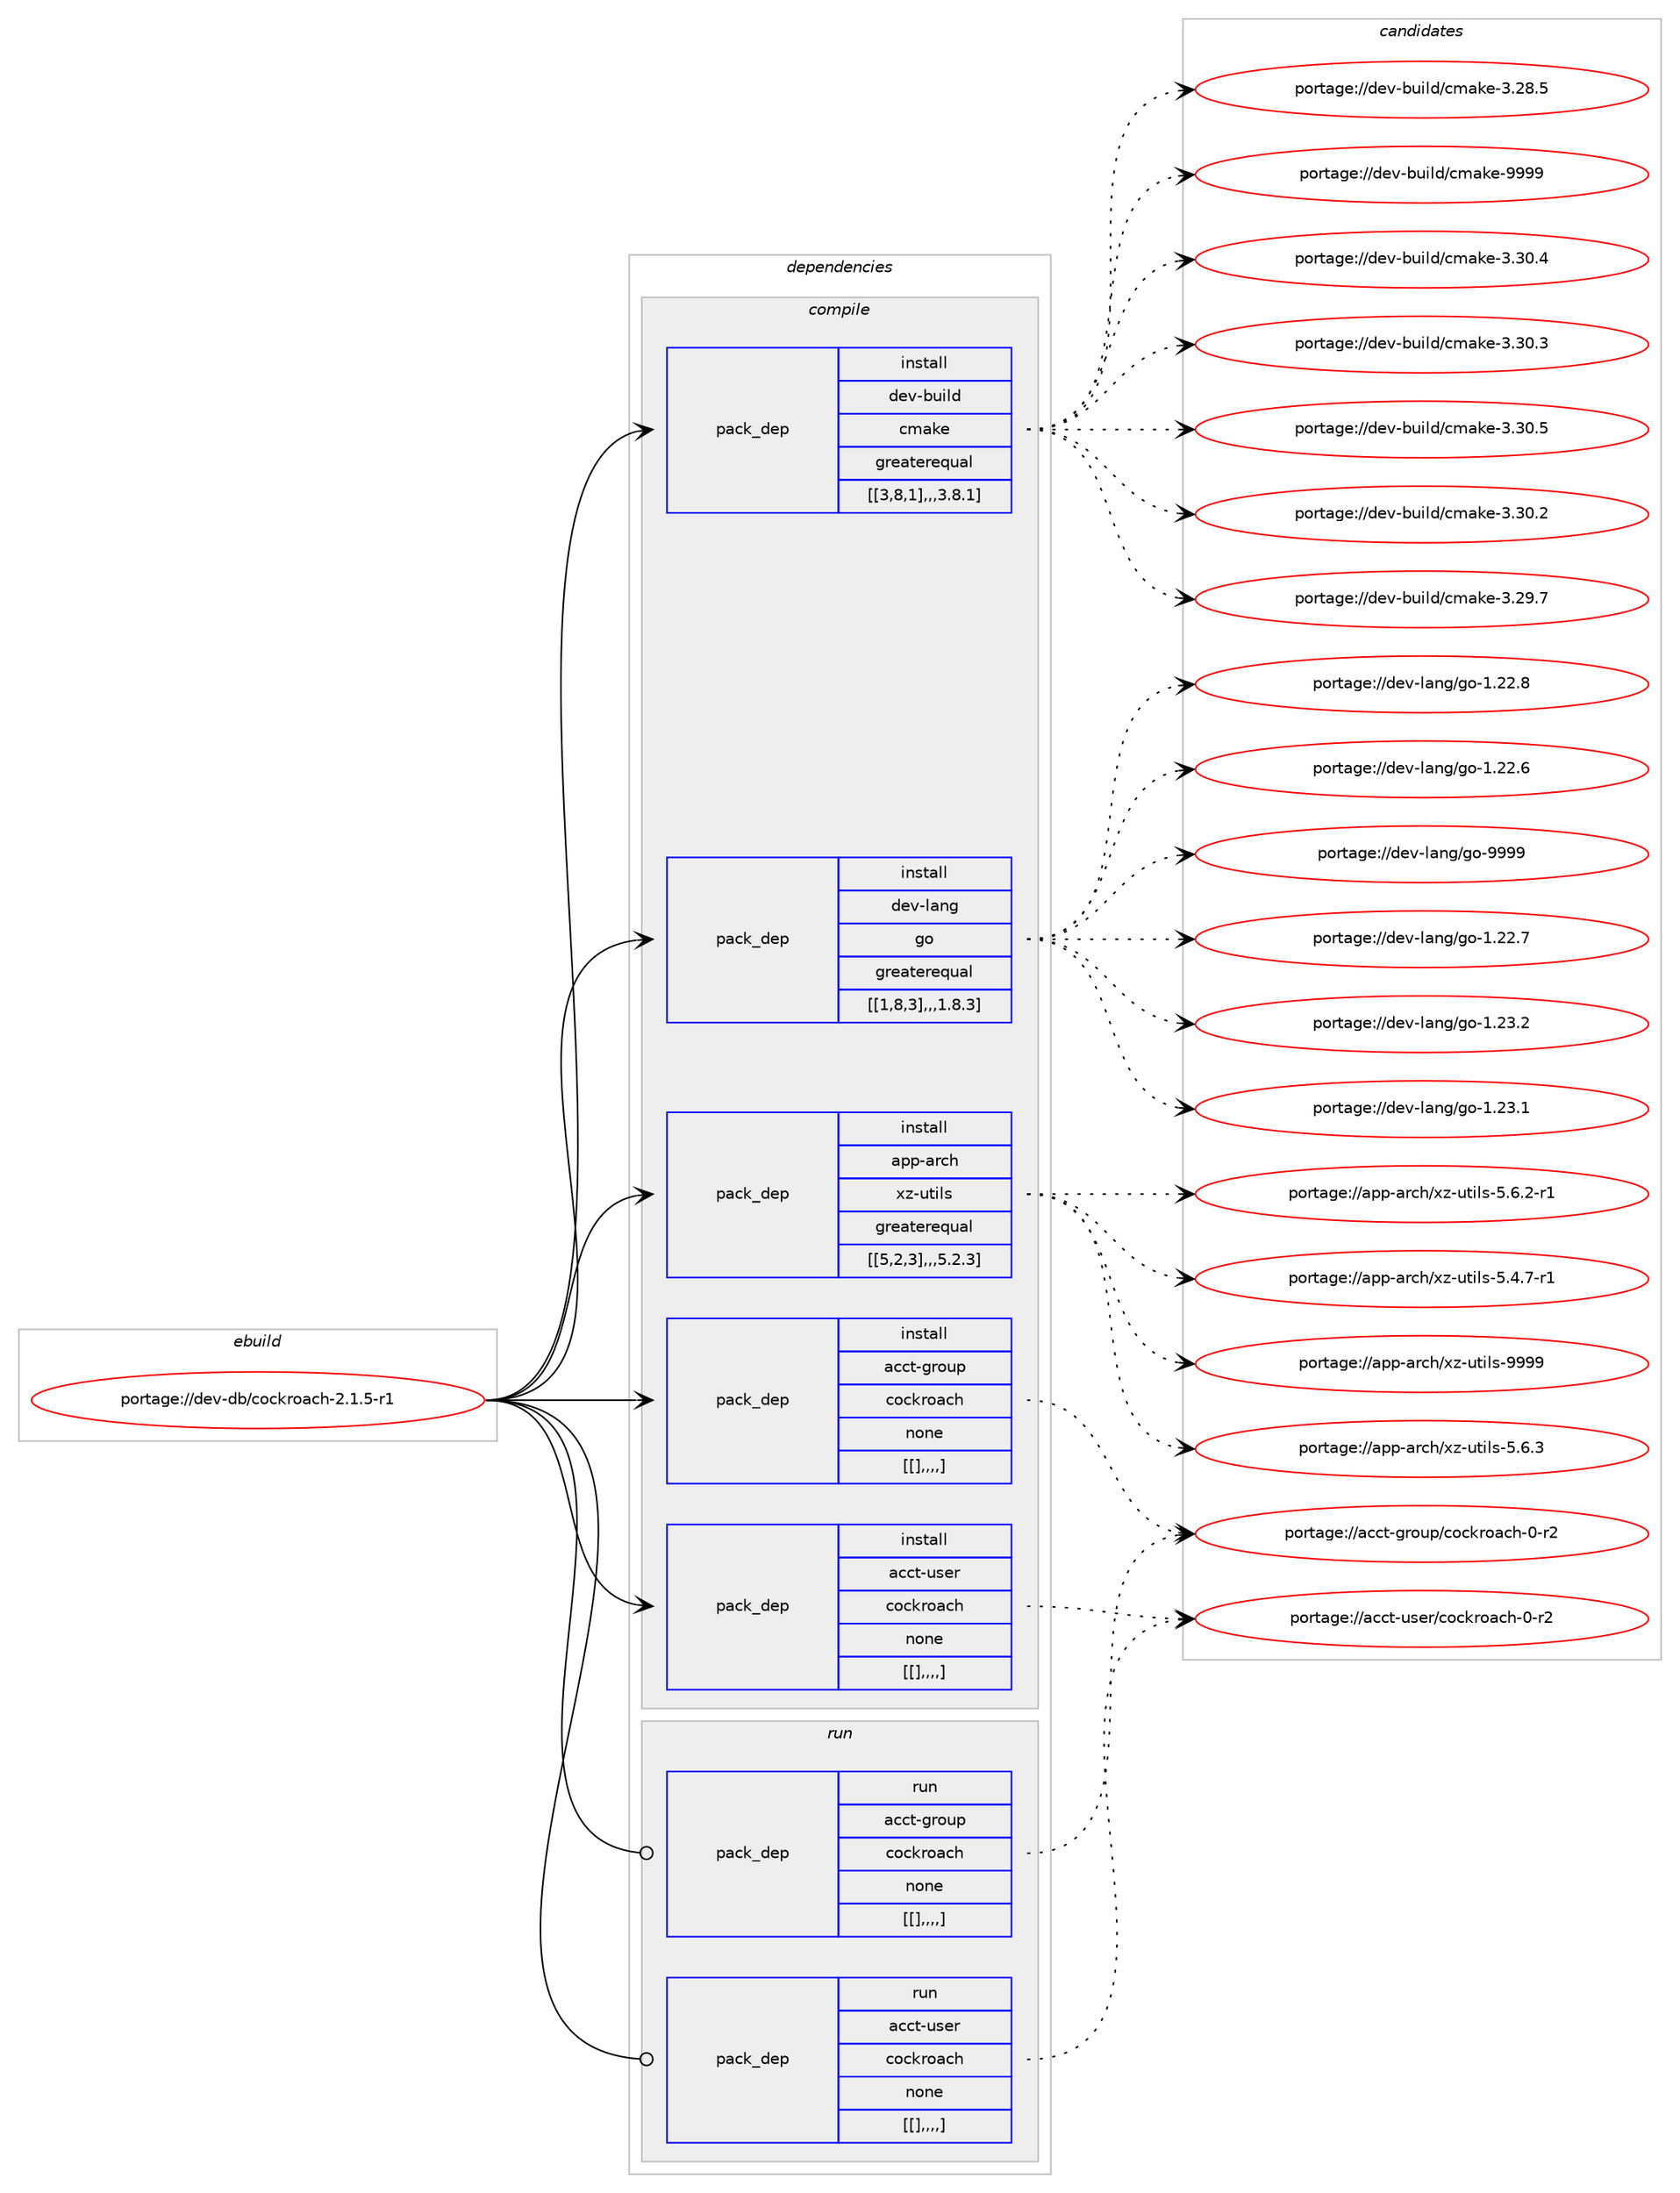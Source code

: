 digraph prolog {

# *************
# Graph options
# *************

newrank=true;
concentrate=true;
compound=true;
graph [rankdir=LR,fontname=Helvetica,fontsize=10,ranksep=1.5];#, ranksep=2.5, nodesep=0.2];
edge  [arrowhead=vee];
node  [fontname=Helvetica,fontsize=10];

# **********
# The ebuild
# **********

subgraph cluster_leftcol {
color=gray;
label=<<i>ebuild</i>>;
id [label="portage://dev-db/cockroach-2.1.5-r1", color=red, width=4, href="../dev-db/cockroach-2.1.5-r1.svg"];
}

# ****************
# The dependencies
# ****************

subgraph cluster_midcol {
color=gray;
label=<<i>dependencies</i>>;
subgraph cluster_compile {
fillcolor="#eeeeee";
style=filled;
label=<<i>compile</i>>;
subgraph pack50085 {
dependency69873 [label=<<TABLE BORDER="0" CELLBORDER="1" CELLSPACING="0" CELLPADDING="4" WIDTH="220"><TR><TD ROWSPAN="6" CELLPADDING="30">pack_dep</TD></TR><TR><TD WIDTH="110">install</TD></TR><TR><TD>acct-group</TD></TR><TR><TD>cockroach</TD></TR><TR><TD>none</TD></TR><TR><TD>[[],,,,]</TD></TR></TABLE>>, shape=none, color=blue];
}
id:e -> dependency69873:w [weight=20,style="solid",arrowhead="vee"];
subgraph pack50089 {
dependency69879 [label=<<TABLE BORDER="0" CELLBORDER="1" CELLSPACING="0" CELLPADDING="4" WIDTH="220"><TR><TD ROWSPAN="6" CELLPADDING="30">pack_dep</TD></TR><TR><TD WIDTH="110">install</TD></TR><TR><TD>acct-user</TD></TR><TR><TD>cockroach</TD></TR><TR><TD>none</TD></TR><TR><TD>[[],,,,]</TD></TR></TABLE>>, shape=none, color=blue];
}
id:e -> dependency69879:w [weight=20,style="solid",arrowhead="vee"];
subgraph pack50098 {
dependency69889 [label=<<TABLE BORDER="0" CELLBORDER="1" CELLSPACING="0" CELLPADDING="4" WIDTH="220"><TR><TD ROWSPAN="6" CELLPADDING="30">pack_dep</TD></TR><TR><TD WIDTH="110">install</TD></TR><TR><TD>app-arch</TD></TR><TR><TD>xz-utils</TD></TR><TR><TD>greaterequal</TD></TR><TR><TD>[[5,2,3],,,5.2.3]</TD></TR></TABLE>>, shape=none, color=blue];
}
id:e -> dependency69889:w [weight=20,style="solid",arrowhead="vee"];
subgraph pack50102 {
dependency69894 [label=<<TABLE BORDER="0" CELLBORDER="1" CELLSPACING="0" CELLPADDING="4" WIDTH="220"><TR><TD ROWSPAN="6" CELLPADDING="30">pack_dep</TD></TR><TR><TD WIDTH="110">install</TD></TR><TR><TD>dev-build</TD></TR><TR><TD>cmake</TD></TR><TR><TD>greaterequal</TD></TR><TR><TD>[[3,8,1],,,3.8.1]</TD></TR></TABLE>>, shape=none, color=blue];
}
id:e -> dependency69894:w [weight=20,style="solid",arrowhead="vee"];
subgraph pack50104 {
dependency69898 [label=<<TABLE BORDER="0" CELLBORDER="1" CELLSPACING="0" CELLPADDING="4" WIDTH="220"><TR><TD ROWSPAN="6" CELLPADDING="30">pack_dep</TD></TR><TR><TD WIDTH="110">install</TD></TR><TR><TD>dev-lang</TD></TR><TR><TD>go</TD></TR><TR><TD>greaterequal</TD></TR><TR><TD>[[1,8,3],,,1.8.3]</TD></TR></TABLE>>, shape=none, color=blue];
}
id:e -> dependency69898:w [weight=20,style="solid",arrowhead="vee"];
}
subgraph cluster_compileandrun {
fillcolor="#eeeeee";
style=filled;
label=<<i>compile and run</i>>;
}
subgraph cluster_run {
fillcolor="#eeeeee";
style=filled;
label=<<i>run</i>>;
subgraph pack50107 {
dependency69900 [label=<<TABLE BORDER="0" CELLBORDER="1" CELLSPACING="0" CELLPADDING="4" WIDTH="220"><TR><TD ROWSPAN="6" CELLPADDING="30">pack_dep</TD></TR><TR><TD WIDTH="110">run</TD></TR><TR><TD>acct-group</TD></TR><TR><TD>cockroach</TD></TR><TR><TD>none</TD></TR><TR><TD>[[],,,,]</TD></TR></TABLE>>, shape=none, color=blue];
}
id:e -> dependency69900:w [weight=20,style="solid",arrowhead="odot"];
subgraph pack50108 {
dependency69911 [label=<<TABLE BORDER="0" CELLBORDER="1" CELLSPACING="0" CELLPADDING="4" WIDTH="220"><TR><TD ROWSPAN="6" CELLPADDING="30">pack_dep</TD></TR><TR><TD WIDTH="110">run</TD></TR><TR><TD>acct-user</TD></TR><TR><TD>cockroach</TD></TR><TR><TD>none</TD></TR><TR><TD>[[],,,,]</TD></TR></TABLE>>, shape=none, color=blue];
}
id:e -> dependency69911:w [weight=20,style="solid",arrowhead="odot"];
}
}

# **************
# The candidates
# **************

subgraph cluster_choices {
rank=same;
color=gray;
label=<<i>candidates</i>>;

subgraph choice49979 {
color=black;
nodesep=1;
choice97999911645103114111117112479911199107114111979910445484511450 [label="portage://acct-group/cockroach-0-r2", color=red, width=4,href="../acct-group/cockroach-0-r2.svg"];
dependency69873:e -> choice97999911645103114111117112479911199107114111979910445484511450:w [style=dotted,weight="100"];
}
subgraph choice49982 {
color=black;
nodesep=1;
choice97999911645117115101114479911199107114111979910445484511450 [label="portage://acct-user/cockroach-0-r2", color=red, width=4,href="../acct-user/cockroach-0-r2.svg"];
dependency69879:e -> choice97999911645117115101114479911199107114111979910445484511450:w [style=dotted,weight="100"];
}
subgraph choice49987 {
color=black;
nodesep=1;
choice9711211245971149910447120122451171161051081154557575757 [label="portage://app-arch/xz-utils-9999", color=red, width=4,href="../app-arch/xz-utils-9999.svg"];
choice971121124597114991044712012245117116105108115455346544651 [label="portage://app-arch/xz-utils-5.6.3", color=red, width=4,href="../app-arch/xz-utils-5.6.3.svg"];
choice9711211245971149910447120122451171161051081154553465446504511449 [label="portage://app-arch/xz-utils-5.6.2-r1", color=red, width=4,href="../app-arch/xz-utils-5.6.2-r1.svg"];
choice9711211245971149910447120122451171161051081154553465246554511449 [label="portage://app-arch/xz-utils-5.4.7-r1", color=red, width=4,href="../app-arch/xz-utils-5.4.7-r1.svg"];
dependency69889:e -> choice9711211245971149910447120122451171161051081154557575757:w [style=dotted,weight="100"];
dependency69889:e -> choice971121124597114991044712012245117116105108115455346544651:w [style=dotted,weight="100"];
dependency69889:e -> choice9711211245971149910447120122451171161051081154553465446504511449:w [style=dotted,weight="100"];
dependency69889:e -> choice9711211245971149910447120122451171161051081154553465246554511449:w [style=dotted,weight="100"];
}
subgraph choice49995 {
color=black;
nodesep=1;
choice10010111845981171051081004799109971071014557575757 [label="portage://dev-build/cmake-9999", color=red, width=4,href="../dev-build/cmake-9999.svg"];
choice100101118459811710510810047991099710710145514651484653 [label="portage://dev-build/cmake-3.30.5", color=red, width=4,href="../dev-build/cmake-3.30.5.svg"];
choice100101118459811710510810047991099710710145514651484652 [label="portage://dev-build/cmake-3.30.4", color=red, width=4,href="../dev-build/cmake-3.30.4.svg"];
choice100101118459811710510810047991099710710145514651484651 [label="portage://dev-build/cmake-3.30.3", color=red, width=4,href="../dev-build/cmake-3.30.3.svg"];
choice100101118459811710510810047991099710710145514651484650 [label="portage://dev-build/cmake-3.30.2", color=red, width=4,href="../dev-build/cmake-3.30.2.svg"];
choice100101118459811710510810047991099710710145514650574655 [label="portage://dev-build/cmake-3.29.7", color=red, width=4,href="../dev-build/cmake-3.29.7.svg"];
choice100101118459811710510810047991099710710145514650564653 [label="portage://dev-build/cmake-3.28.5", color=red, width=4,href="../dev-build/cmake-3.28.5.svg"];
dependency69894:e -> choice10010111845981171051081004799109971071014557575757:w [style=dotted,weight="100"];
dependency69894:e -> choice100101118459811710510810047991099710710145514651484653:w [style=dotted,weight="100"];
dependency69894:e -> choice100101118459811710510810047991099710710145514651484652:w [style=dotted,weight="100"];
dependency69894:e -> choice100101118459811710510810047991099710710145514651484651:w [style=dotted,weight="100"];
dependency69894:e -> choice100101118459811710510810047991099710710145514651484650:w [style=dotted,weight="100"];
dependency69894:e -> choice100101118459811710510810047991099710710145514650574655:w [style=dotted,weight="100"];
dependency69894:e -> choice100101118459811710510810047991099710710145514650564653:w [style=dotted,weight="100"];
}
subgraph choice50009 {
color=black;
nodesep=1;
choice1001011184510897110103471031114557575757 [label="portage://dev-lang/go-9999", color=red, width=4,href="../dev-lang/go-9999.svg"];
choice10010111845108971101034710311145494650514650 [label="portage://dev-lang/go-1.23.2", color=red, width=4,href="../dev-lang/go-1.23.2.svg"];
choice10010111845108971101034710311145494650514649 [label="portage://dev-lang/go-1.23.1", color=red, width=4,href="../dev-lang/go-1.23.1.svg"];
choice10010111845108971101034710311145494650504656 [label="portage://dev-lang/go-1.22.8", color=red, width=4,href="../dev-lang/go-1.22.8.svg"];
choice10010111845108971101034710311145494650504655 [label="portage://dev-lang/go-1.22.7", color=red, width=4,href="../dev-lang/go-1.22.7.svg"];
choice10010111845108971101034710311145494650504654 [label="portage://dev-lang/go-1.22.6", color=red, width=4,href="../dev-lang/go-1.22.6.svg"];
dependency69898:e -> choice1001011184510897110103471031114557575757:w [style=dotted,weight="100"];
dependency69898:e -> choice10010111845108971101034710311145494650514650:w [style=dotted,weight="100"];
dependency69898:e -> choice10010111845108971101034710311145494650514649:w [style=dotted,weight="100"];
dependency69898:e -> choice10010111845108971101034710311145494650504656:w [style=dotted,weight="100"];
dependency69898:e -> choice10010111845108971101034710311145494650504655:w [style=dotted,weight="100"];
dependency69898:e -> choice10010111845108971101034710311145494650504654:w [style=dotted,weight="100"];
}
subgraph choice50024 {
color=black;
nodesep=1;
choice97999911645103114111117112479911199107114111979910445484511450 [label="portage://acct-group/cockroach-0-r2", color=red, width=4,href="../acct-group/cockroach-0-r2.svg"];
dependency69900:e -> choice97999911645103114111117112479911199107114111979910445484511450:w [style=dotted,weight="100"];
}
subgraph choice50026 {
color=black;
nodesep=1;
choice97999911645117115101114479911199107114111979910445484511450 [label="portage://acct-user/cockroach-0-r2", color=red, width=4,href="../acct-user/cockroach-0-r2.svg"];
dependency69911:e -> choice97999911645117115101114479911199107114111979910445484511450:w [style=dotted,weight="100"];
}
}

}
